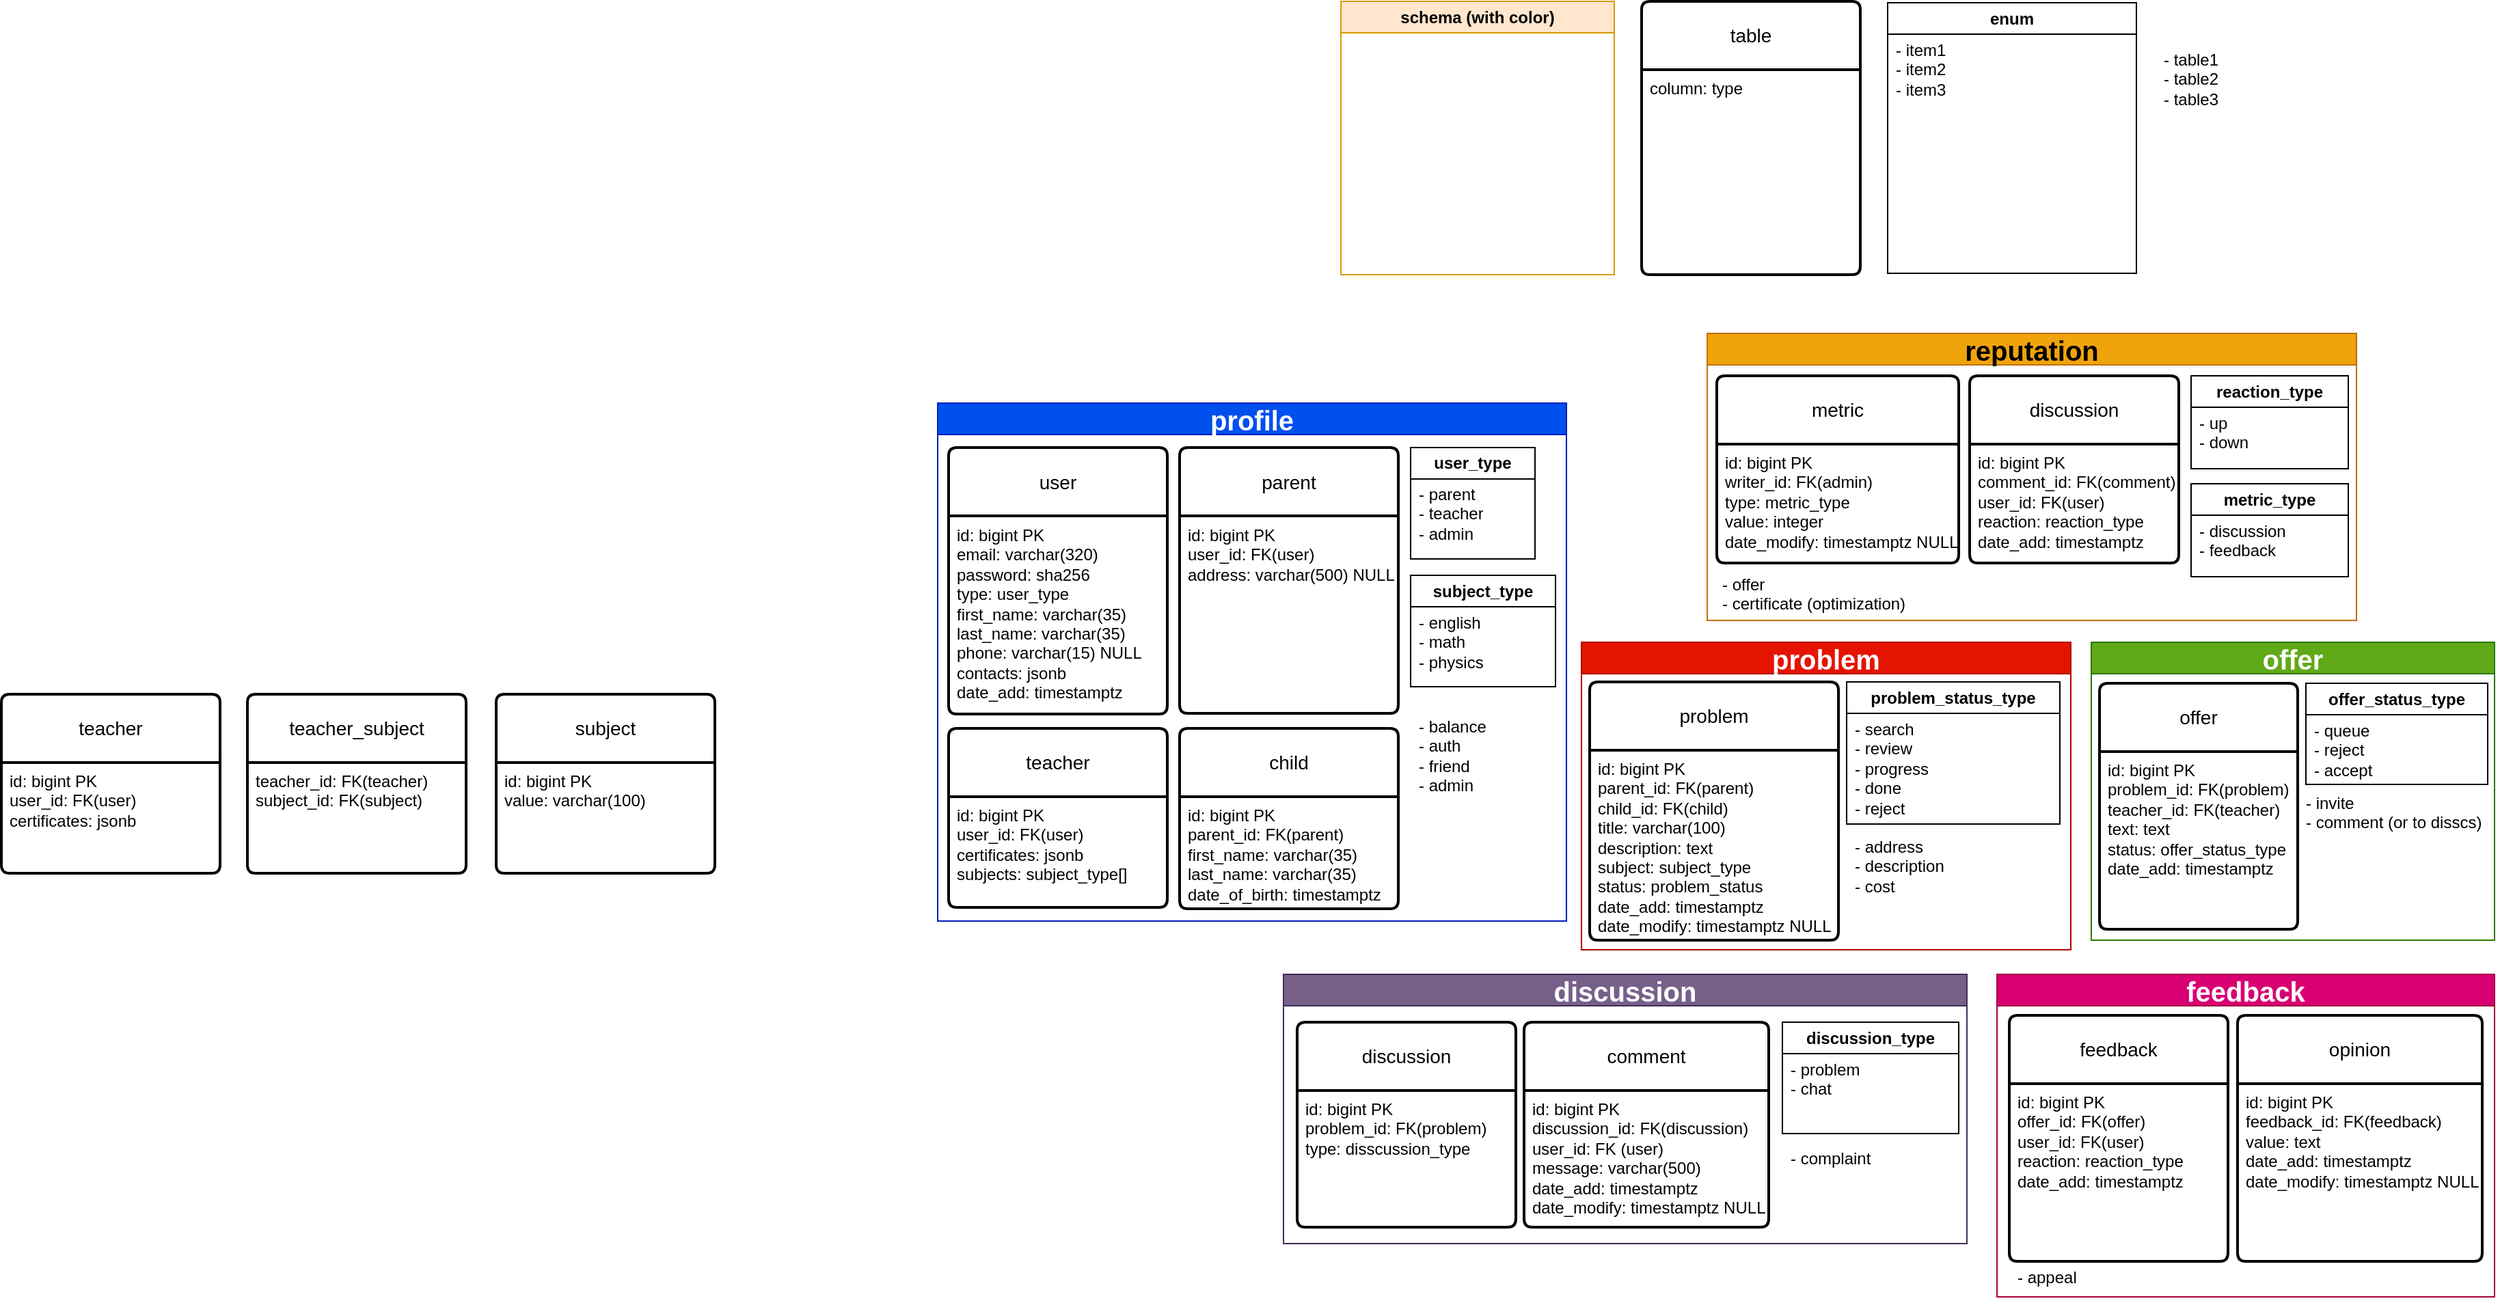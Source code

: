 <mxfile version="24.7.14" pages="2">
  <diagram name="Page-1" id="96eW55LOET2FeZYNykx_">
    <mxGraphModel dx="3079" dy="1159" grid="0" gridSize="10" guides="1" tooltips="1" connect="1" arrows="1" fold="1" page="0" pageScale="1" pageWidth="827" pageHeight="1169" math="0" shadow="0">
      <root>
        <mxCell id="0" />
        <mxCell id="1" parent="0" />
        <mxCell id="NyeoUmcoHwlDgHE6x8Dt-88" value="&lt;font style=&quot;font-size: 20px;&quot;&gt;discussion&lt;/font&gt;" style="swimlane;whiteSpace=wrap;html=1;fillColor=#76608a;fontColor=#ffffff;strokeColor=#432D57;" parent="1" vertex="1">
          <mxGeometry x="-348" y="470" width="500" height="197" as="geometry" />
        </mxCell>
        <mxCell id="NyeoUmcoHwlDgHE6x8Dt-80" value="&lt;div&gt;- complaint&lt;br&gt;&lt;/div&gt;" style="text;strokeColor=none;fillColor=none;spacingLeft=4;spacingRight=4;overflow=hidden;rotatable=0;points=[[0,0.5],[1,0.5]];portConstraint=eastwest;fontSize=12;whiteSpace=wrap;html=1;" parent="NyeoUmcoHwlDgHE6x8Dt-88" vertex="1">
          <mxGeometry x="365" y="121" width="114" height="38" as="geometry" />
        </mxCell>
        <mxCell id="NyeoUmcoHwlDgHE6x8Dt-86" value="discussion" style="swimlane;childLayout=stackLayout;horizontal=1;startSize=50;horizontalStack=0;rounded=1;fontSize=14;fontStyle=0;strokeWidth=2;resizeParent=0;resizeLast=1;shadow=0;dashed=0;align=center;arcSize=4;whiteSpace=wrap;html=1;" parent="NyeoUmcoHwlDgHE6x8Dt-88" vertex="1">
          <mxGeometry x="10" y="35" width="160" height="150" as="geometry" />
        </mxCell>
        <mxCell id="NyeoUmcoHwlDgHE6x8Dt-87" value="&lt;div&gt;id: bigint PK&lt;/div&gt;&lt;div&gt;problem_id: FK(problem)&lt;/div&gt;&lt;div&gt;type: disscussion_type&lt;/div&gt;" style="align=left;strokeColor=none;fillColor=none;spacingLeft=4;fontSize=12;verticalAlign=top;resizable=0;rotatable=0;part=1;html=1;" parent="NyeoUmcoHwlDgHE6x8Dt-86" vertex="1">
          <mxGeometry y="50" width="160" height="100" as="geometry" />
        </mxCell>
        <mxCell id="NyeoUmcoHwlDgHE6x8Dt-76" value="comment" style="swimlane;childLayout=stackLayout;horizontal=1;startSize=50;horizontalStack=0;rounded=1;fontSize=14;fontStyle=0;strokeWidth=2;resizeParent=0;resizeLast=1;shadow=0;dashed=0;align=center;arcSize=4;whiteSpace=wrap;html=1;" parent="NyeoUmcoHwlDgHE6x8Dt-88" vertex="1">
          <mxGeometry x="176" y="35" width="179" height="150" as="geometry" />
        </mxCell>
        <mxCell id="NyeoUmcoHwlDgHE6x8Dt-77" value="&lt;div&gt;id: bigint PK&lt;/div&gt;&lt;div&gt;discussion_id: FK(discussion)&lt;/div&gt;&lt;div&gt;user_id: FK (user)&lt;br&gt;&lt;/div&gt;&lt;div&gt;message: varchar(500)&lt;/div&gt;&lt;div&gt;&lt;span data-darkreader-inline-color=&quot;&quot; data-darkreader-inline-bgcolor=&quot;&quot; style=&quot;background-color: initial; color: rgb(0, 0, 0); --darkreader-inline-bgcolor: initial; --darkreader-inline-color: #e8e6e3;&quot;&gt;date_add:&amp;nbsp;timestamptz&lt;br&gt;&lt;/span&gt;&lt;/div&gt;&lt;div&gt;&lt;span data-darkreader-inline-color=&quot;&quot; data-darkreader-inline-bgcolor=&quot;&quot; style=&quot;background-color: initial; color: rgb(0, 0, 0); --darkreader-inline-bgcolor: initial; --darkreader-inline-color: #e8e6e3;&quot;&gt;date_modify:&amp;nbsp;timestamptz NULL&lt;br&gt;&lt;/span&gt;&lt;/div&gt;" style="align=left;strokeColor=none;fillColor=none;spacingLeft=4;fontSize=12;verticalAlign=top;resizable=0;rotatable=0;part=1;html=1;" parent="NyeoUmcoHwlDgHE6x8Dt-76" vertex="1">
          <mxGeometry y="50" width="179" height="100" as="geometry" />
        </mxCell>
        <mxCell id="a0tiSSK0ztnCR_a300UC-19" value="discussion_type" style="swimlane;whiteSpace=wrap;html=1;" parent="NyeoUmcoHwlDgHE6x8Dt-88" vertex="1">
          <mxGeometry x="365" y="35" width="129" height="81.5" as="geometry" />
        </mxCell>
        <mxCell id="a0tiSSK0ztnCR_a300UC-20" value="&lt;div&gt;- problem&lt;/div&gt;&lt;div&gt;- chat&lt;/div&gt;" style="text;strokeColor=none;fillColor=none;spacingLeft=4;spacingRight=4;overflow=hidden;rotatable=0;points=[[0,0.5],[1,0.5]];portConstraint=eastwest;fontSize=12;whiteSpace=wrap;html=1;" parent="a0tiSSK0ztnCR_a300UC-19" vertex="1">
          <mxGeometry y="20.5" width="132" height="57" as="geometry" />
        </mxCell>
        <mxCell id="NyeoUmcoHwlDgHE6x8Dt-89" value="&lt;font style=&quot;font-size: 20px;&quot;&gt;offer&lt;/font&gt;" style="swimlane;whiteSpace=wrap;html=1;fillColor=#60a917;fontColor=#ffffff;strokeColor=#2D7600;" parent="1" vertex="1">
          <mxGeometry x="243" y="227" width="295" height="218" as="geometry" />
        </mxCell>
        <mxCell id="NyeoUmcoHwlDgHE6x8Dt-68" value="offer" style="swimlane;childLayout=stackLayout;horizontal=1;startSize=50;horizontalStack=0;rounded=1;fontSize=14;fontStyle=0;strokeWidth=2;resizeParent=0;resizeLast=1;shadow=0;dashed=0;align=center;arcSize=4;whiteSpace=wrap;html=1;" parent="NyeoUmcoHwlDgHE6x8Dt-89" vertex="1">
          <mxGeometry x="6" y="30" width="145" height="180" as="geometry" />
        </mxCell>
        <mxCell id="NyeoUmcoHwlDgHE6x8Dt-69" value="&lt;div&gt;id: bigint PK&lt;/div&gt;&lt;div&gt;problem_id: FK(problem)&lt;/div&gt;&lt;div&gt;teacher_id: FK(teacher)&lt;/div&gt;&lt;div&gt;text: text&lt;/div&gt;&lt;div&gt;status: offer_status_type&lt;/div&gt;&lt;div&gt;date_add:&amp;nbsp;timestamptz&lt;br&gt;&lt;/div&gt;" style="align=left;strokeColor=none;fillColor=none;spacingLeft=4;fontSize=12;verticalAlign=top;resizable=0;rotatable=0;part=1;html=1;" parent="NyeoUmcoHwlDgHE6x8Dt-68" vertex="1">
          <mxGeometry y="50" width="145" height="130" as="geometry" />
        </mxCell>
        <mxCell id="a0tiSSK0ztnCR_a300UC-17" value="offer_status_type" style="swimlane;whiteSpace=wrap;html=1;" parent="NyeoUmcoHwlDgHE6x8Dt-89" vertex="1">
          <mxGeometry x="157" y="30" width="133" height="74" as="geometry">
            <mxRectangle x="371" y="39" width="107" height="26" as="alternateBounds" />
          </mxGeometry>
        </mxCell>
        <mxCell id="a0tiSSK0ztnCR_a300UC-18" value="&lt;div&gt;- queue&lt;/div&gt;&lt;div&gt;- reject&lt;/div&gt;&lt;div&gt;- accept&lt;/div&gt;" style="text;strokeColor=none;fillColor=none;spacingLeft=4;spacingRight=4;overflow=hidden;rotatable=0;points=[[0,0.5],[1,0.5]];portConstraint=eastwest;fontSize=12;whiteSpace=wrap;html=1;" parent="a0tiSSK0ztnCR_a300UC-17" vertex="1">
          <mxGeometry y="20.5" width="131" height="53.5" as="geometry" />
        </mxCell>
        <mxCell id="NyeoUmcoHwlDgHE6x8Dt-84" value="&lt;div&gt;- invite&lt;/div&gt;&lt;div&gt;- comment (or to disscs)&lt;/div&gt;" style="text;strokeColor=none;fillColor=none;spacingLeft=4;spacingRight=4;overflow=hidden;rotatable=0;points=[[0,0.5],[1,0.5]];portConstraint=eastwest;fontSize=12;whiteSpace=wrap;html=1;" parent="NyeoUmcoHwlDgHE6x8Dt-89" vertex="1">
          <mxGeometry x="151" y="104" width="147" height="57" as="geometry" />
        </mxCell>
        <mxCell id="NyeoUmcoHwlDgHE6x8Dt-94" value="&lt;font style=&quot;font-size: 20px;&quot;&gt;feedback&lt;/font&gt;" style="swimlane;whiteSpace=wrap;html=1;fillColor=#d80073;fontColor=#ffffff;strokeColor=#A50040;startSize=23;" parent="1" vertex="1">
          <mxGeometry x="174" y="470" width="364" height="236" as="geometry" />
        </mxCell>
        <mxCell id="NyeoUmcoHwlDgHE6x8Dt-70" value="feedback" style="swimlane;childLayout=stackLayout;horizontal=1;startSize=50;horizontalStack=0;rounded=1;fontSize=14;fontStyle=0;strokeWidth=2;resizeParent=0;resizeLast=1;shadow=0;dashed=0;align=center;arcSize=4;whiteSpace=wrap;html=1;" parent="NyeoUmcoHwlDgHE6x8Dt-94" vertex="1">
          <mxGeometry x="9" y="30" width="160" height="180" as="geometry" />
        </mxCell>
        <mxCell id="NyeoUmcoHwlDgHE6x8Dt-71" value="&lt;div&gt;id: bigint PK&lt;/div&gt;&lt;div&gt;offer_id: FK(offer)&lt;/div&gt;&lt;div&gt;user_id: FK(user)&lt;/div&gt;&lt;div&gt;&lt;span data-darkreader-inline-color=&quot;&quot; data-darkreader-inline-bgcolor=&quot;&quot; style=&quot;background-color: initial; color: rgb(0, 0, 0); --darkreader-inline-bgcolor: initial; --darkreader-inline-color: #e8e6e3;&quot;&gt;reaction: reaction_type&lt;/span&gt;&lt;br&gt;&lt;/div&gt;&lt;div&gt;date_add:&amp;nbsp;timestamptz&lt;br&gt;&lt;/div&gt;" style="align=left;strokeColor=none;fillColor=none;spacingLeft=4;fontSize=12;verticalAlign=top;resizable=0;rotatable=0;part=1;html=1;" parent="NyeoUmcoHwlDgHE6x8Dt-70" vertex="1">
          <mxGeometry y="50" width="160" height="130" as="geometry" />
        </mxCell>
        <mxCell id="NyeoUmcoHwlDgHE6x8Dt-85" value="&lt;div&gt;- appeal&lt;/div&gt;" style="text;strokeColor=none;fillColor=none;spacingLeft=4;spacingRight=4;overflow=hidden;rotatable=0;points=[[0,0.5],[1,0.5]];portConstraint=eastwest;fontSize=12;whiteSpace=wrap;html=1;" parent="NyeoUmcoHwlDgHE6x8Dt-94" vertex="1">
          <mxGeometry x="9" y="208" width="80" height="38" as="geometry" />
        </mxCell>
        <mxCell id="t4K0XGtpMnaTUN9TsEC5-1" value="opinion" style="swimlane;childLayout=stackLayout;horizontal=1;startSize=50;horizontalStack=0;rounded=1;fontSize=14;fontStyle=0;strokeWidth=2;resizeParent=0;resizeLast=1;shadow=0;dashed=0;align=center;arcSize=4;whiteSpace=wrap;html=1;" parent="NyeoUmcoHwlDgHE6x8Dt-94" vertex="1">
          <mxGeometry x="176" y="30" width="179" height="180" as="geometry" />
        </mxCell>
        <mxCell id="t4K0XGtpMnaTUN9TsEC5-2" value="&lt;div&gt;id: bigint PK&lt;/div&gt;&lt;div&gt;feedback_id: FK(feedback)&lt;/div&gt;&lt;div&gt;value: text&lt;/div&gt;&lt;div&gt;date_add: timestamptz&lt;/div&gt;&lt;div&gt;date_modify&lt;span data-darkreader-inline-color=&quot;&quot; data-darkreader-inline-bgcolor=&quot;&quot; style=&quot;background-color: initial; color: rgb(0, 0, 0); --darkreader-inline-bgcolor: initial; --darkreader-inline-color: #e8e6e3;&quot;&gt;: timestamptz NULL&lt;/span&gt;&lt;/div&gt;" style="align=left;strokeColor=none;fillColor=none;spacingLeft=4;fontSize=12;verticalAlign=top;resizable=0;rotatable=0;part=1;html=1;" parent="t4K0XGtpMnaTUN9TsEC5-1" vertex="1">
          <mxGeometry y="50" width="179" height="130" as="geometry" />
        </mxCell>
        <mxCell id="NyeoUmcoHwlDgHE6x8Dt-96" value="&lt;font style=&quot;font-size: 20px;&quot;&gt;profile&lt;/font&gt;" style="swimlane;whiteSpace=wrap;html=1;fillColor=#0050ef;fontColor=#ffffff;strokeColor=#001DBC;startSize=23;" parent="1" vertex="1">
          <mxGeometry x="-601" y="52" width="460" height="379" as="geometry" />
        </mxCell>
        <mxCell id="NyeoUmcoHwlDgHE6x8Dt-58" value="user" style="swimlane;childLayout=stackLayout;horizontal=1;startSize=50;horizontalStack=0;rounded=1;fontSize=14;fontStyle=0;strokeWidth=2;resizeParent=0;resizeLast=1;shadow=0;dashed=0;align=center;arcSize=4;whiteSpace=wrap;html=1;" parent="NyeoUmcoHwlDgHE6x8Dt-96" vertex="1">
          <mxGeometry x="8" y="32.5" width="160" height="195" as="geometry" />
        </mxCell>
        <mxCell id="NyeoUmcoHwlDgHE6x8Dt-59" value="id: bigint PK&lt;div&gt;email: varchar(320)&lt;/div&gt;&lt;div&gt;password:&amp;nbsp;&lt;span data-darkreader-inline-bgcolor=&quot;&quot; style=&quot;background-color: initial; --darkreader-inline-bgcolor: initial;&quot;&gt;sha256&lt;/span&gt;&lt;/div&gt;&lt;div&gt;&lt;span data-darkreader-inline-color=&quot;&quot; data-darkreader-inline-bgcolor=&quot;&quot; style=&quot;background-color: initial; color: rgb(0, 0, 0); --darkreader-inline-bgcolor: initial; --darkreader-inline-color: #e8e6e3;&quot;&gt;type: user_type&lt;/span&gt;&lt;/div&gt;&lt;div&gt;first_name: varchar(35)&lt;/div&gt;&lt;div&gt;last_name&lt;span data-darkreader-inline-color=&quot;&quot; data-darkreader-inline-bgcolor=&quot;&quot; style=&quot;background-color: initial; color: rgb(0, 0, 0); --darkreader-inline-bgcolor: initial; --darkreader-inline-color: #e8e6e3;&quot;&gt;: varchar(35)&lt;/span&gt;&lt;/div&gt;&lt;div&gt;phone: varchar(15) NULL&lt;br&gt;&lt;/div&gt;&lt;div&gt;contacts: jsonb&lt;/div&gt;&lt;div&gt;date_add: timestamptz&lt;/div&gt;" style="align=left;strokeColor=none;fillColor=none;spacingLeft=4;fontSize=12;verticalAlign=top;resizable=0;rotatable=0;part=1;html=1;" parent="NyeoUmcoHwlDgHE6x8Dt-58" vertex="1">
          <mxGeometry y="50" width="160" height="145" as="geometry" />
        </mxCell>
        <mxCell id="NyeoUmcoHwlDgHE6x8Dt-62" value="teacher" style="swimlane;childLayout=stackLayout;horizontal=1;startSize=50;horizontalStack=0;rounded=1;fontSize=14;fontStyle=0;strokeWidth=2;resizeParent=0;resizeLast=1;shadow=0;dashed=0;align=center;arcSize=4;whiteSpace=wrap;html=1;" parent="NyeoUmcoHwlDgHE6x8Dt-96" vertex="1">
          <mxGeometry x="8" y="238" width="160" height="131" as="geometry" />
        </mxCell>
        <mxCell id="NyeoUmcoHwlDgHE6x8Dt-63" value="&lt;div&gt;id: bigint PK&lt;/div&gt;&lt;div&gt;user_id: FK(user)&lt;/div&gt;&lt;div&gt;certificates: jsonb&lt;br&gt;&lt;/div&gt;&lt;div&gt;subjects: subject_type[]&lt;br&gt;&lt;/div&gt;" style="align=left;strokeColor=none;fillColor=none;spacingLeft=4;fontSize=12;verticalAlign=top;resizable=0;rotatable=0;part=1;html=1;" parent="NyeoUmcoHwlDgHE6x8Dt-62" vertex="1">
          <mxGeometry y="50" width="160" height="81" as="geometry" />
        </mxCell>
        <mxCell id="NyeoUmcoHwlDgHE6x8Dt-64" value="parent" style="swimlane;childLayout=stackLayout;horizontal=1;startSize=50;horizontalStack=0;rounded=1;fontSize=14;fontStyle=0;strokeWidth=2;resizeParent=0;resizeLast=1;shadow=0;dashed=0;align=center;arcSize=4;whiteSpace=wrap;html=1;" parent="NyeoUmcoHwlDgHE6x8Dt-96" vertex="1">
          <mxGeometry x="177" y="32.5" width="160" height="194.5" as="geometry">
            <mxRectangle x="177" y="32.5" width="75" height="50" as="alternateBounds" />
          </mxGeometry>
        </mxCell>
        <mxCell id="NyeoUmcoHwlDgHE6x8Dt-65" value="&lt;div&gt;id: bigint PK&lt;/div&gt;&lt;div&gt;user_id: FK(user)&lt;/div&gt;&lt;div&gt;address: varchar(500) NULL&lt;/div&gt;" style="align=left;strokeColor=none;fillColor=none;spacingLeft=4;fontSize=12;verticalAlign=top;resizable=0;rotatable=0;part=1;html=1;" parent="NyeoUmcoHwlDgHE6x8Dt-64" vertex="1">
          <mxGeometry y="50" width="160" height="144.5" as="geometry" />
        </mxCell>
        <mxCell id="NyeoUmcoHwlDgHE6x8Dt-101" value="child" style="swimlane;childLayout=stackLayout;horizontal=1;startSize=50;horizontalStack=0;rounded=1;fontSize=14;fontStyle=0;strokeWidth=2;resizeParent=0;resizeLast=1;shadow=0;dashed=0;align=center;arcSize=4;whiteSpace=wrap;html=1;" parent="NyeoUmcoHwlDgHE6x8Dt-96" vertex="1">
          <mxGeometry x="177" y="238" width="160" height="132" as="geometry" />
        </mxCell>
        <mxCell id="NyeoUmcoHwlDgHE6x8Dt-102" value="&lt;div&gt;id: bigint PK&lt;/div&gt;&lt;div&gt;parent_id: FK(parent)&lt;/div&gt;&lt;div&gt;first_name: varchar(35)&lt;/div&gt;&lt;div&gt;last_name&lt;span data-darkreader-inline-color=&quot;&quot; data-darkreader-inline-bgcolor=&quot;&quot; style=&quot;background-color: initial; color: rgb(0, 0, 0); --darkreader-inline-bgcolor: initial; --darkreader-inline-color: #e8e6e3;&quot;&gt;: varchar(35)&lt;/span&gt;&lt;/div&gt;&lt;div&gt;date_of_birth: timestamptz&lt;br&gt;&lt;/div&gt;" style="align=left;strokeColor=none;fillColor=none;spacingLeft=4;fontSize=12;verticalAlign=top;resizable=0;rotatable=0;part=1;html=1;" parent="NyeoUmcoHwlDgHE6x8Dt-101" vertex="1">
          <mxGeometry y="50" width="160" height="82" as="geometry" />
        </mxCell>
        <mxCell id="NyeoUmcoHwlDgHE6x8Dt-105" value="&lt;div&gt;- balance&lt;/div&gt;&lt;div&gt;- auth&lt;/div&gt;&lt;div&gt;- friend&lt;/div&gt;&lt;div&gt;- admin&lt;/div&gt;" style="text;strokeColor=none;fillColor=none;spacingLeft=4;spacingRight=4;overflow=hidden;rotatable=0;points=[[0,0.5],[1,0.5]];portConstraint=eastwest;fontSize=12;whiteSpace=wrap;html=1;" parent="NyeoUmcoHwlDgHE6x8Dt-96" vertex="1">
          <mxGeometry x="346" y="223" width="85" height="70" as="geometry" />
        </mxCell>
        <mxCell id="a0tiSSK0ztnCR_a300UC-6" value="user_type" style="swimlane;whiteSpace=wrap;html=1;" parent="NyeoUmcoHwlDgHE6x8Dt-96" vertex="1">
          <mxGeometry x="346" y="32.5" width="91" height="81.5" as="geometry" />
        </mxCell>
        <mxCell id="a0tiSSK0ztnCR_a300UC-10" value="&lt;div&gt;- parent&lt;/div&gt;&lt;div&gt;- teacher&lt;/div&gt;&lt;div&gt;- admin&lt;/div&gt;&lt;div&gt;&lt;br&gt;&lt;/div&gt;" style="text;strokeColor=none;fillColor=none;spacingLeft=4;spacingRight=4;overflow=hidden;rotatable=0;points=[[0,0.5],[1,0.5]];portConstraint=eastwest;fontSize=12;whiteSpace=wrap;html=1;" parent="a0tiSSK0ztnCR_a300UC-6" vertex="1">
          <mxGeometry y="20.5" width="132" height="57" as="geometry" />
        </mxCell>
        <mxCell id="a0tiSSK0ztnCR_a300UC-11" value="subject_type" style="swimlane;whiteSpace=wrap;html=1;" parent="NyeoUmcoHwlDgHE6x8Dt-96" vertex="1">
          <mxGeometry x="346" y="126" width="106" height="81.5" as="geometry" />
        </mxCell>
        <mxCell id="a0tiSSK0ztnCR_a300UC-12" value="&lt;div&gt;- english&lt;/div&gt;&lt;div&gt;- math&lt;/div&gt;&lt;div&gt;- physics&lt;/div&gt;" style="text;strokeColor=none;fillColor=none;spacingLeft=4;spacingRight=4;overflow=hidden;rotatable=0;points=[[0,0.5],[1,0.5]];portConstraint=eastwest;fontSize=12;whiteSpace=wrap;html=1;" parent="a0tiSSK0ztnCR_a300UC-11" vertex="1">
          <mxGeometry y="20.5" width="132" height="57" as="geometry" />
        </mxCell>
        <mxCell id="NyeoUmcoHwlDgHE6x8Dt-97" value="&lt;font style=&quot;font-size: 20px;&quot;&gt;problem&lt;/font&gt;" style="swimlane;whiteSpace=wrap;html=1;startSize=23;fillColor=#e51400;fontColor=#ffffff;strokeColor=#B20000;" parent="1" vertex="1">
          <mxGeometry x="-130" y="227" width="358" height="225" as="geometry">
            <mxRectangle x="-130" y="227" width="107" height="36" as="alternateBounds" />
          </mxGeometry>
        </mxCell>
        <mxCell id="NyeoUmcoHwlDgHE6x8Dt-66" value="problem" style="swimlane;childLayout=stackLayout;horizontal=1;startSize=50;horizontalStack=0;rounded=1;fontSize=14;fontStyle=0;strokeWidth=2;resizeParent=0;resizeLast=1;shadow=0;dashed=0;align=center;arcSize=4;whiteSpace=wrap;html=1;" parent="NyeoUmcoHwlDgHE6x8Dt-97" vertex="1">
          <mxGeometry x="6" y="29" width="182" height="189" as="geometry" />
        </mxCell>
        <mxCell id="NyeoUmcoHwlDgHE6x8Dt-67" value="&lt;div&gt;id: bigint PK&lt;/div&gt;&lt;div&gt;&lt;div&gt;parent_id: FK(parent)&lt;/div&gt;&lt;div&gt;child_id: FK(child)&lt;/div&gt;&lt;/div&gt;&lt;div&gt;title: varchar(100)&lt;/div&gt;&lt;div&gt;description: text&lt;/div&gt;&lt;div&gt;subject: subject_type&lt;/div&gt;&lt;div&gt;status: problem_status&lt;/div&gt;&lt;div&gt;date_add: timestamptz&lt;br&gt;&lt;/div&gt;&lt;div&gt;date_modify:&amp;nbsp;&lt;span data-darkreader-inline-color=&quot;&quot; data-darkreader-inline-bgcolor=&quot;&quot; style=&quot;background-color: initial; color: rgb(0, 0, 0); --darkreader-inline-bgcolor: initial; --darkreader-inline-color: #e8e6e3;&quot;&gt;timestamptz NULL&lt;/span&gt;&lt;br&gt;&lt;/div&gt;" style="align=left;strokeColor=none;fillColor=none;spacingLeft=4;fontSize=12;verticalAlign=top;resizable=0;rotatable=0;part=1;html=1;" parent="NyeoUmcoHwlDgHE6x8Dt-66" vertex="1">
          <mxGeometry y="50" width="182" height="139" as="geometry" />
        </mxCell>
        <mxCell id="NyeoUmcoHwlDgHE6x8Dt-103" value="&lt;div&gt;- address&lt;/div&gt;&lt;div&gt;- description&lt;/div&gt;&lt;div&gt;- cost&lt;/div&gt;" style="text;strokeColor=none;fillColor=none;spacingLeft=4;spacingRight=4;overflow=hidden;rotatable=0;points=[[0,0.5],[1,0.5]];portConstraint=eastwest;fontSize=12;whiteSpace=wrap;html=1;" parent="NyeoUmcoHwlDgHE6x8Dt-97" vertex="1">
          <mxGeometry x="194" y="136" width="128" height="52" as="geometry" />
        </mxCell>
        <mxCell id="a0tiSSK0ztnCR_a300UC-21" value="problem_status_type" style="swimlane;whiteSpace=wrap;html=1;" parent="NyeoUmcoHwlDgHE6x8Dt-97" vertex="1">
          <mxGeometry x="194" y="29" width="156" height="104" as="geometry" />
        </mxCell>
        <mxCell id="a0tiSSK0ztnCR_a300UC-22" value="&lt;div&gt;- search&lt;/div&gt;&lt;div&gt;- review&lt;/div&gt;&lt;div&gt;- progress&lt;/div&gt;&lt;div&gt;&lt;span data-darkreader-inline-color=&quot;&quot; data-darkreader-inline-bgcolor=&quot;&quot; style=&quot;background-color: initial; color: rgb(0, 0, 0); --darkreader-inline-bgcolor: initial; --darkreader-inline-color: #e8e6e3;&quot;&gt;- done&lt;/span&gt;&lt;br&gt;&lt;/div&gt;&lt;div&gt;- reject&lt;br&gt;&lt;/div&gt;" style="text;strokeColor=none;fillColor=none;spacingLeft=4;spacingRight=4;overflow=hidden;rotatable=0;points=[[0,0.5],[1,0.5]];portConstraint=eastwest;fontSize=12;whiteSpace=wrap;html=1;" parent="a0tiSSK0ztnCR_a300UC-21" vertex="1">
          <mxGeometry y="20.5" width="132" height="83.5" as="geometry" />
        </mxCell>
        <mxCell id="NyeoUmcoHwlDgHE6x8Dt-100" value="&lt;font style=&quot;font-size: 20px;&quot;&gt;reputation&lt;/font&gt;" style="swimlane;whiteSpace=wrap;html=1;fillColor=#f0a30a;fontColor=#000000;strokeColor=#BD7000;" parent="1" vertex="1">
          <mxGeometry x="-38" y="1" width="475" height="210" as="geometry" />
        </mxCell>
        <mxCell id="NyeoUmcoHwlDgHE6x8Dt-81" value="discussion" style="swimlane;childLayout=stackLayout;horizontal=1;startSize=50;horizontalStack=0;rounded=1;fontSize=14;fontStyle=0;strokeWidth=2;resizeParent=0;resizeLast=1;shadow=0;dashed=0;align=center;arcSize=4;whiteSpace=wrap;html=1;" parent="NyeoUmcoHwlDgHE6x8Dt-100" vertex="1">
          <mxGeometry x="192" y="31" width="153" height="137" as="geometry" />
        </mxCell>
        <mxCell id="NyeoUmcoHwlDgHE6x8Dt-82" value="&lt;div&gt;id: bigint PK&lt;/div&gt;&lt;div&gt;&lt;span data-darkreader-inline-color=&quot;&quot; data-darkreader-inline-bgcolor=&quot;&quot; style=&quot;background-color: initial; color: rgb(0, 0, 0); --darkreader-inline-bgcolor: initial; --darkreader-inline-color: #e8e6e3;&quot;&gt;comment_id: FK(comment)&lt;/span&gt;&lt;br&gt;&lt;/div&gt;&lt;div&gt;user_id: FK(user)&lt;br&gt;&lt;/div&gt;&lt;div&gt;reaction: reaction_type&lt;/div&gt;&lt;div&gt;date_add: timestamptz&lt;br&gt;&lt;/div&gt;" style="align=left;strokeColor=none;fillColor=none;spacingLeft=4;fontSize=12;verticalAlign=top;resizable=0;rotatable=0;part=1;html=1;" parent="NyeoUmcoHwlDgHE6x8Dt-81" vertex="1">
          <mxGeometry y="50" width="153" height="87" as="geometry" />
        </mxCell>
        <mxCell id="NyeoUmcoHwlDgHE6x8Dt-83" value="&lt;div&gt;- offer&lt;/div&gt;- certificate (optimization)" style="text;strokeColor=none;fillColor=none;spacingLeft=4;spacingRight=4;overflow=hidden;rotatable=0;points=[[0,0.5],[1,0.5]];portConstraint=eastwest;fontSize=12;whiteSpace=wrap;html=1;" parent="NyeoUmcoHwlDgHE6x8Dt-100" vertex="1">
          <mxGeometry x="5" y="170" width="160" height="38" as="geometry" />
        </mxCell>
        <mxCell id="t4K0XGtpMnaTUN9TsEC5-3" value="metric" style="swimlane;childLayout=stackLayout;horizontal=1;startSize=50;horizontalStack=0;rounded=1;fontSize=14;fontStyle=0;strokeWidth=2;resizeParent=0;resizeLast=1;shadow=0;dashed=0;align=center;arcSize=4;whiteSpace=wrap;html=1;" parent="NyeoUmcoHwlDgHE6x8Dt-100" vertex="1">
          <mxGeometry x="7" y="31" width="177" height="137" as="geometry" />
        </mxCell>
        <mxCell id="t4K0XGtpMnaTUN9TsEC5-4" value="&lt;div&gt;id: bigint PK&lt;/div&gt;&lt;div&gt;&lt;div&gt;writer_id: FK(admin)&lt;/div&gt;&lt;/div&gt;&lt;div&gt;&lt;span data-darkreader-inline-color=&quot;&quot; data-darkreader-inline-bgcolor=&quot;&quot; style=&quot;background-color: initial; color: rgb(0, 0, 0); --darkreader-inline-bgcolor: initial; --darkreader-inline-color: #e8e6e3;&quot;&gt;type: metric_type&lt;/span&gt;&lt;br&gt;&lt;/div&gt;&lt;div&gt;value: integer&lt;/div&gt;&lt;div&gt;&lt;span data-darkreader-inline-color=&quot;&quot; data-darkreader-inline-bgcolor=&quot;&quot; style=&quot;background-color: initial; color: rgb(0, 0, 0); --darkreader-inline-bgcolor: initial; --darkreader-inline-color: #e8e6e3;&quot;&gt;date_modify: timestamptz NULL&lt;/span&gt;&lt;br&gt;&lt;/div&gt;" style="align=left;strokeColor=none;fillColor=none;spacingLeft=4;fontSize=12;verticalAlign=top;resizable=0;rotatable=0;part=1;html=1;" parent="t4K0XGtpMnaTUN9TsEC5-3" vertex="1">
          <mxGeometry y="50" width="177" height="87" as="geometry" />
        </mxCell>
        <mxCell id="a0tiSSK0ztnCR_a300UC-13" value="reaction_type" style="swimlane;whiteSpace=wrap;html=1;" parent="NyeoUmcoHwlDgHE6x8Dt-100" vertex="1">
          <mxGeometry x="354" y="31" width="115" height="68" as="geometry">
            <mxRectangle x="371" y="39" width="107" height="26" as="alternateBounds" />
          </mxGeometry>
        </mxCell>
        <mxCell id="a0tiSSK0ztnCR_a300UC-14" value="&lt;div&gt;- up&lt;/div&gt;&lt;div&gt;- down&lt;/div&gt;" style="text;strokeColor=none;fillColor=none;spacingLeft=4;spacingRight=4;overflow=hidden;rotatable=0;points=[[0,0.5],[1,0.5]];portConstraint=eastwest;fontSize=12;whiteSpace=wrap;html=1;" parent="a0tiSSK0ztnCR_a300UC-13" vertex="1">
          <mxGeometry y="20.5" width="66" height="44.5" as="geometry" />
        </mxCell>
        <mxCell id="a0tiSSK0ztnCR_a300UC-15" value="metric_type" style="swimlane;whiteSpace=wrap;html=1;" parent="NyeoUmcoHwlDgHE6x8Dt-100" vertex="1">
          <mxGeometry x="354" y="110" width="115" height="68" as="geometry">
            <mxRectangle x="371" y="39" width="107" height="26" as="alternateBounds" />
          </mxGeometry>
        </mxCell>
        <mxCell id="a0tiSSK0ztnCR_a300UC-16" value="&lt;div&gt;- discussion&lt;/div&gt;&lt;div&gt;- feedback&lt;/div&gt;" style="text;strokeColor=none;fillColor=none;spacingLeft=4;spacingRight=4;overflow=hidden;rotatable=0;points=[[0,0.5],[1,0.5]];portConstraint=eastwest;fontSize=12;whiteSpace=wrap;html=1;" parent="a0tiSSK0ztnCR_a300UC-15" vertex="1">
          <mxGeometry y="20.5" width="103" height="44.5" as="geometry" />
        </mxCell>
        <mxCell id="pfimwthTi9PGoxtoohEt-1" value="schema (with color)" style="swimlane;whiteSpace=wrap;html=1;fillColor=#ffe6cc;strokeColor=#d79b00;" parent="1" vertex="1">
          <mxGeometry x="-306" y="-242" width="200" height="200" as="geometry" />
        </mxCell>
        <mxCell id="pfimwthTi9PGoxtoohEt-2" value="enum" style="swimlane;whiteSpace=wrap;html=1;" parent="1" vertex="1">
          <mxGeometry x="94" y="-241" width="182" height="198" as="geometry" />
        </mxCell>
        <mxCell id="pfimwthTi9PGoxtoohEt-3" value="&lt;div&gt;- item1&lt;/div&gt;&lt;div&gt;- item2&lt;br&gt;&lt;/div&gt;&lt;div&gt;- item3&lt;br&gt;&lt;/div&gt;" style="text;strokeColor=none;fillColor=none;spacingLeft=4;spacingRight=4;overflow=hidden;rotatable=0;points=[[0,0.5],[1,0.5]];portConstraint=eastwest;fontSize=12;whiteSpace=wrap;html=1;" parent="pfimwthTi9PGoxtoohEt-2" vertex="1">
          <mxGeometry y="20.5" width="132" height="57" as="geometry" />
        </mxCell>
        <mxCell id="pfimwthTi9PGoxtoohEt-4" value="table" style="swimlane;childLayout=stackLayout;horizontal=1;startSize=50;horizontalStack=0;rounded=1;fontSize=14;fontStyle=0;strokeWidth=2;resizeParent=0;resizeLast=1;shadow=0;dashed=0;align=center;arcSize=4;whiteSpace=wrap;html=1;" parent="1" vertex="1">
          <mxGeometry x="-86" y="-242" width="160" height="200" as="geometry">
            <mxRectangle x="177" y="32.5" width="75" height="50" as="alternateBounds" />
          </mxGeometry>
        </mxCell>
        <mxCell id="pfimwthTi9PGoxtoohEt-5" value="&lt;div&gt;column: type&lt;/div&gt;" style="align=left;strokeColor=none;fillColor=none;spacingLeft=4;fontSize=12;verticalAlign=top;resizable=0;rotatable=0;part=1;html=1;" parent="pfimwthTi9PGoxtoohEt-4" vertex="1">
          <mxGeometry y="50" width="160" height="150" as="geometry" />
        </mxCell>
        <mxCell id="pfimwthTi9PGoxtoohEt-6" value="&lt;div&gt;- table1&lt;/div&gt;&lt;div&gt;- table2&lt;br&gt;&lt;/div&gt;&lt;div&gt;- table3&lt;br&gt;&lt;/div&gt;" style="text;strokeColor=none;fillColor=none;spacingLeft=4;spacingRight=4;overflow=hidden;rotatable=0;points=[[0,0.5],[1,0.5]];portConstraint=eastwest;fontSize=12;whiteSpace=wrap;html=1;" parent="1" vertex="1">
          <mxGeometry x="290" y="-213" width="132" height="57" as="geometry" />
        </mxCell>
        <mxCell id="0yMVOpGgIwG3QnMwIZxU-3" value="teacher" style="swimlane;childLayout=stackLayout;horizontal=1;startSize=50;horizontalStack=0;rounded=1;fontSize=14;fontStyle=0;strokeWidth=2;resizeParent=0;resizeLast=1;shadow=0;dashed=0;align=center;arcSize=4;whiteSpace=wrap;html=1;" parent="1" vertex="1">
          <mxGeometry x="-1286" y="265" width="160" height="131" as="geometry" />
        </mxCell>
        <mxCell id="0yMVOpGgIwG3QnMwIZxU-4" value="&lt;div&gt;id: bigint PK&lt;/div&gt;&lt;div&gt;user_id: FK(user)&lt;/div&gt;&lt;div&gt;certificates: jsonb&lt;/div&gt;" style="align=left;strokeColor=none;fillColor=none;spacingLeft=4;fontSize=12;verticalAlign=top;resizable=0;rotatable=0;part=1;html=1;" parent="0yMVOpGgIwG3QnMwIZxU-3" vertex="1">
          <mxGeometry y="50" width="160" height="81" as="geometry" />
        </mxCell>
        <mxCell id="0yMVOpGgIwG3QnMwIZxU-5" value="teacher_subject" style="swimlane;childLayout=stackLayout;horizontal=1;startSize=50;horizontalStack=0;rounded=1;fontSize=14;fontStyle=0;strokeWidth=2;resizeParent=0;resizeLast=1;shadow=0;dashed=0;align=center;arcSize=4;whiteSpace=wrap;html=1;" parent="1" vertex="1">
          <mxGeometry x="-1106" y="265" width="160" height="131" as="geometry" />
        </mxCell>
        <mxCell id="0yMVOpGgIwG3QnMwIZxU-6" value="&lt;div&gt;teacher_id: FK(teacher)&lt;/div&gt;&lt;div&gt;subject_id: FK(subject)&lt;/div&gt;" style="align=left;strokeColor=none;fillColor=none;spacingLeft=4;fontSize=12;verticalAlign=top;resizable=0;rotatable=0;part=1;html=1;" parent="0yMVOpGgIwG3QnMwIZxU-5" vertex="1">
          <mxGeometry y="50" width="160" height="81" as="geometry" />
        </mxCell>
        <mxCell id="0yMVOpGgIwG3QnMwIZxU-7" value="subject" style="swimlane;childLayout=stackLayout;horizontal=1;startSize=50;horizontalStack=0;rounded=1;fontSize=14;fontStyle=0;strokeWidth=2;resizeParent=0;resizeLast=1;shadow=0;dashed=0;align=center;arcSize=4;whiteSpace=wrap;html=1;" parent="1" vertex="1">
          <mxGeometry x="-924" y="265" width="160" height="131" as="geometry" />
        </mxCell>
        <mxCell id="0yMVOpGgIwG3QnMwIZxU-8" value="&lt;div&gt;id: bigint PK&lt;/div&gt;&lt;div&gt;value: varchar(100)&lt;/div&gt;" style="align=left;strokeColor=none;fillColor=none;spacingLeft=4;fontSize=12;verticalAlign=top;resizable=0;rotatable=0;part=1;html=1;" parent="0yMVOpGgIwG3QnMwIZxU-7" vertex="1">
          <mxGeometry y="50" width="160" height="81" as="geometry" />
        </mxCell>
      </root>
    </mxGraphModel>
  </diagram>
  <diagram id="O35Y9euEdbY8u1NXPlhk" name="Page-2">
    <mxGraphModel dx="1479" dy="759" grid="1" gridSize="10" guides="1" tooltips="1" connect="1" arrows="1" fold="1" page="1" pageScale="1" pageWidth="827" pageHeight="1169" math="0" shadow="0">
      <root>
        <mxCell id="0" />
        <mxCell id="1" parent="0" />
      </root>
    </mxGraphModel>
  </diagram>
</mxfile>
